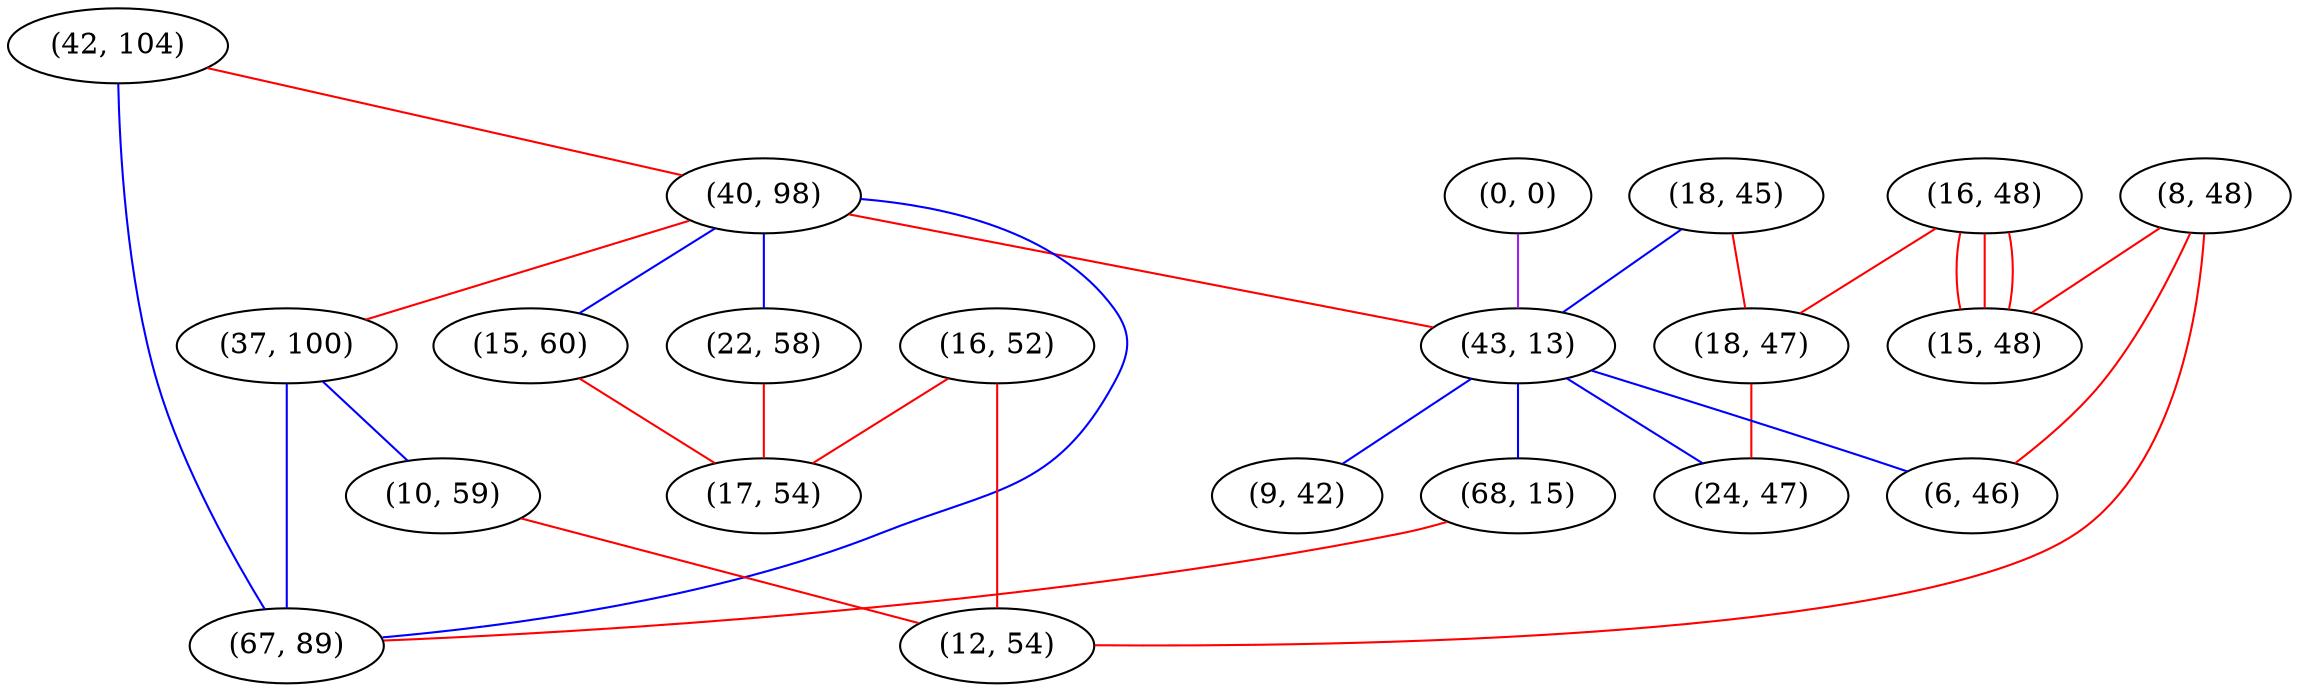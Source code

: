 graph "" {
"(42, 104)";
"(18, 45)";
"(16, 48)";
"(40, 98)";
"(0, 0)";
"(18, 47)";
"(43, 13)";
"(22, 58)";
"(68, 15)";
"(37, 100)";
"(24, 47)";
"(15, 60)";
"(9, 42)";
"(67, 89)";
"(10, 59)";
"(16, 52)";
"(17, 54)";
"(8, 48)";
"(15, 48)";
"(12, 54)";
"(6, 46)";
"(42, 104)" -- "(67, 89)"  [color=blue, key=0, weight=3];
"(42, 104)" -- "(40, 98)"  [color=red, key=0, weight=1];
"(18, 45)" -- "(18, 47)"  [color=red, key=0, weight=1];
"(18, 45)" -- "(43, 13)"  [color=blue, key=0, weight=3];
"(16, 48)" -- "(18, 47)"  [color=red, key=0, weight=1];
"(16, 48)" -- "(15, 48)"  [color=red, key=0, weight=1];
"(16, 48)" -- "(15, 48)"  [color=red, key=1, weight=1];
"(16, 48)" -- "(15, 48)"  [color=red, key=2, weight=1];
"(40, 98)" -- "(37, 100)"  [color=red, key=0, weight=1];
"(40, 98)" -- "(67, 89)"  [color=blue, key=0, weight=3];
"(40, 98)" -- "(22, 58)"  [color=blue, key=0, weight=3];
"(40, 98)" -- "(15, 60)"  [color=blue, key=0, weight=3];
"(40, 98)" -- "(43, 13)"  [color=red, key=0, weight=1];
"(0, 0)" -- "(43, 13)"  [color=purple, key=0, weight=4];
"(18, 47)" -- "(24, 47)"  [color=red, key=0, weight=1];
"(43, 13)" -- "(68, 15)"  [color=blue, key=0, weight=3];
"(43, 13)" -- "(24, 47)"  [color=blue, key=0, weight=3];
"(43, 13)" -- "(9, 42)"  [color=blue, key=0, weight=3];
"(43, 13)" -- "(6, 46)"  [color=blue, key=0, weight=3];
"(22, 58)" -- "(17, 54)"  [color=red, key=0, weight=1];
"(68, 15)" -- "(67, 89)"  [color=red, key=0, weight=1];
"(37, 100)" -- "(67, 89)"  [color=blue, key=0, weight=3];
"(37, 100)" -- "(10, 59)"  [color=blue, key=0, weight=3];
"(15, 60)" -- "(17, 54)"  [color=red, key=0, weight=1];
"(10, 59)" -- "(12, 54)"  [color=red, key=0, weight=1];
"(16, 52)" -- "(17, 54)"  [color=red, key=0, weight=1];
"(16, 52)" -- "(12, 54)"  [color=red, key=0, weight=1];
"(8, 48)" -- "(15, 48)"  [color=red, key=0, weight=1];
"(8, 48)" -- "(12, 54)"  [color=red, key=0, weight=1];
"(8, 48)" -- "(6, 46)"  [color=red, key=0, weight=1];
}
